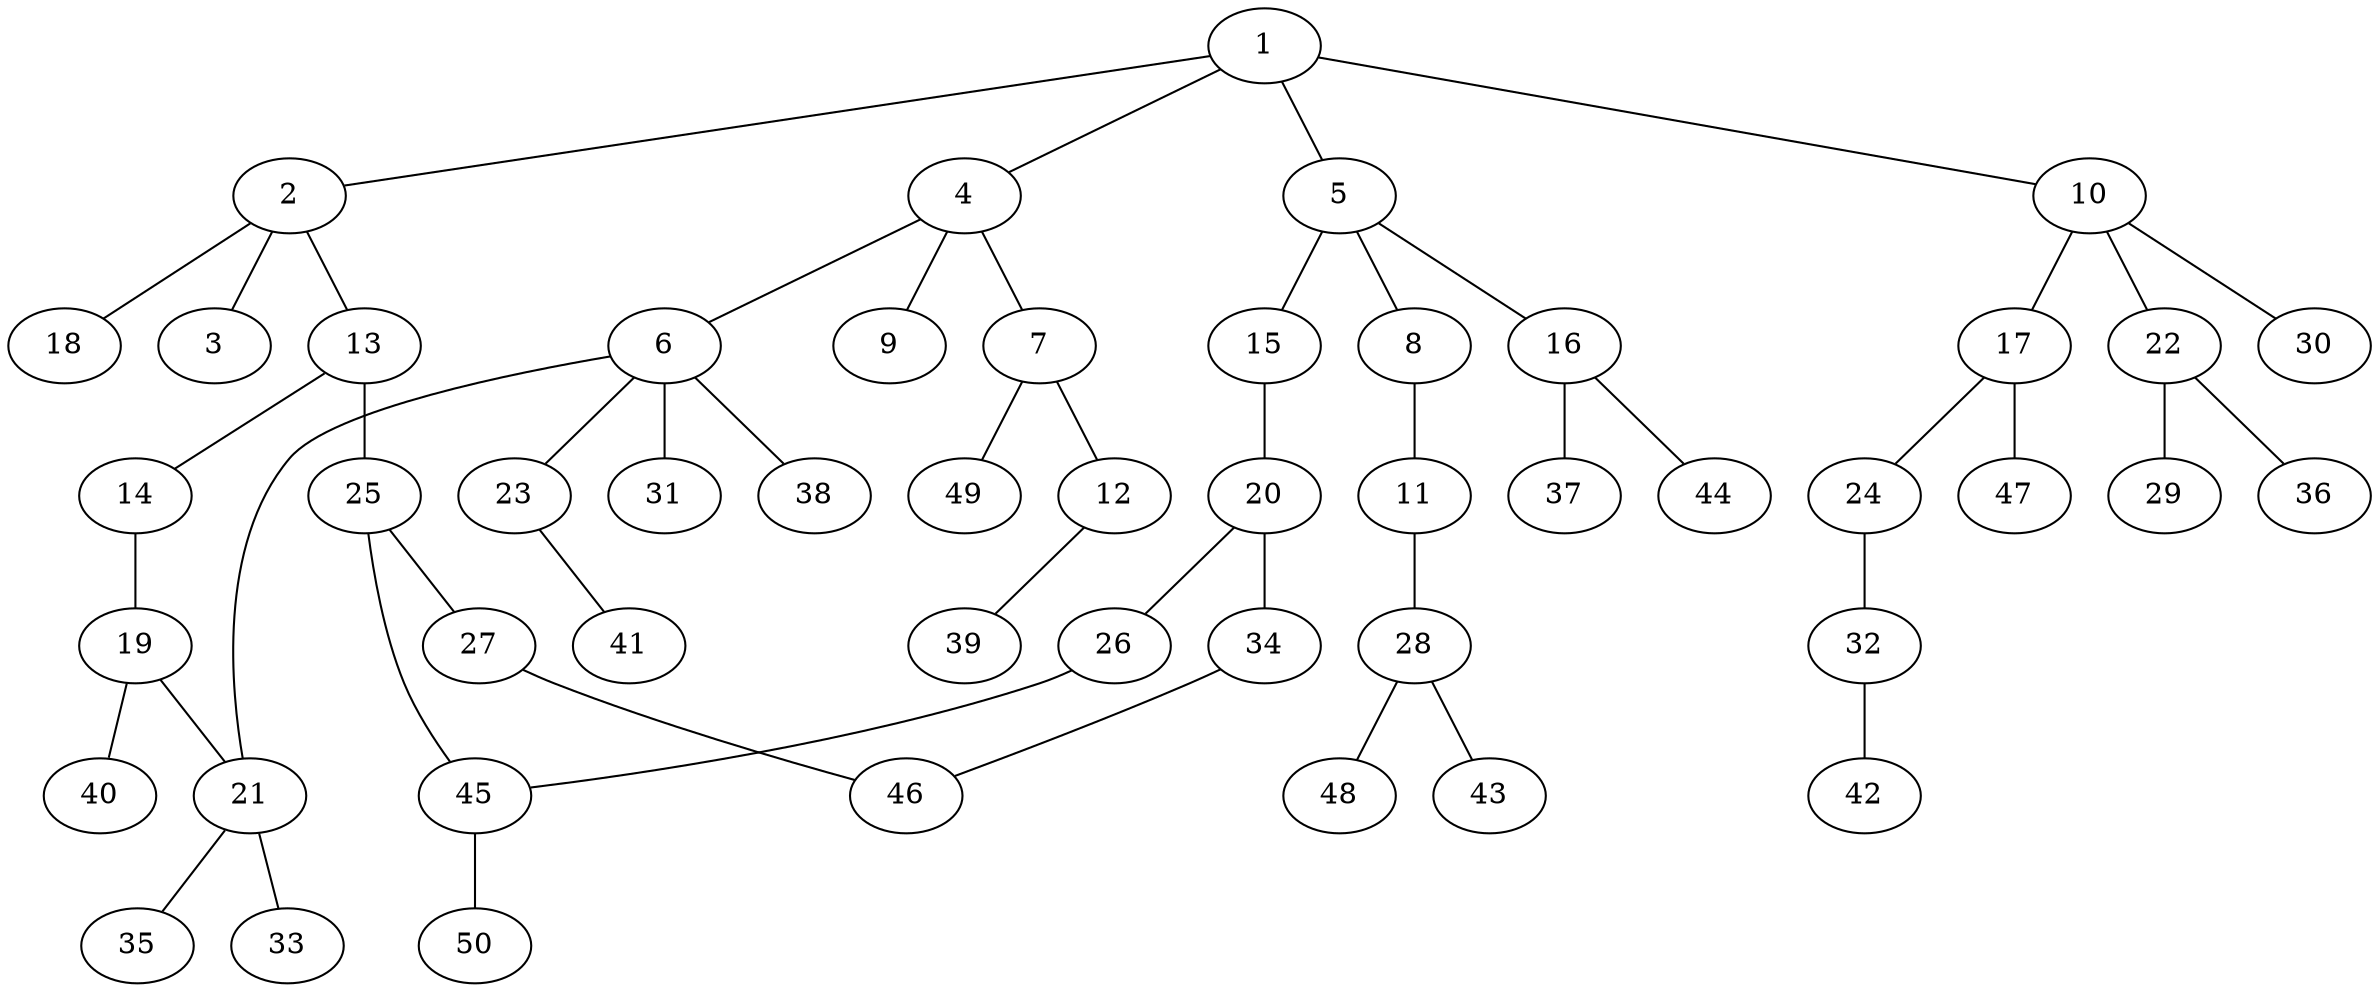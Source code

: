 graph graphname {1--2
1--4
1--5
1--10
2--3
2--13
2--18
4--6
4--7
4--9
5--8
5--15
5--16
6--21
6--23
6--31
6--38
7--12
7--49
8--11
10--17
10--22
10--30
11--28
12--39
13--14
13--25
14--19
15--20
16--37
16--44
17--24
17--47
19--21
19--40
20--26
20--34
21--33
21--35
22--29
22--36
23--41
24--32
25--27
25--45
26--45
27--46
28--43
28--48
32--42
34--46
45--50
}